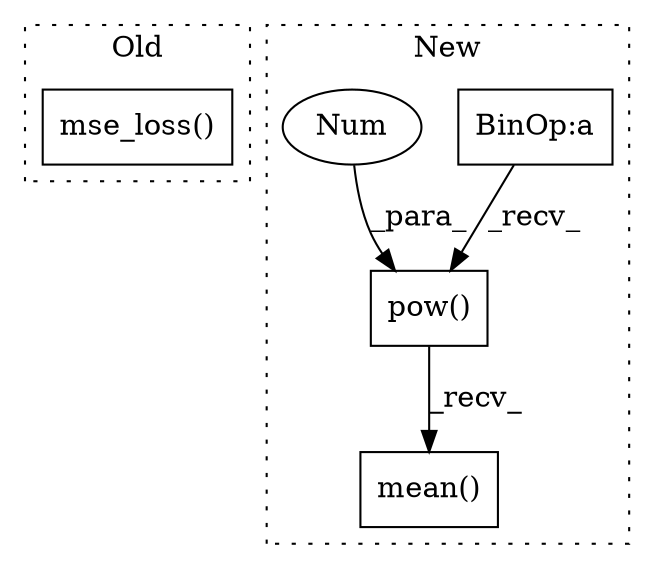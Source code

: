 digraph G {
subgraph cluster0 {
1 [label="mse_loss()" a="75" s="1359,1381" l="11,1" shape="box"];
label = "Old";
style="dotted";
}
subgraph cluster1 {
2 [label="mean()" a="75" s="1459" l="38" shape="box"];
3 [label="BinOp:a" a="82" s="1462" l="3" shape="box"];
4 [label="pow()" a="75" s="1460,1480" l="19,1" shape="box"];
5 [label="Num" a="76" s="1479" l="1" shape="ellipse"];
label = "New";
style="dotted";
}
3 -> 4 [label="_recv_"];
4 -> 2 [label="_recv_"];
5 -> 4 [label="_para_"];
}
